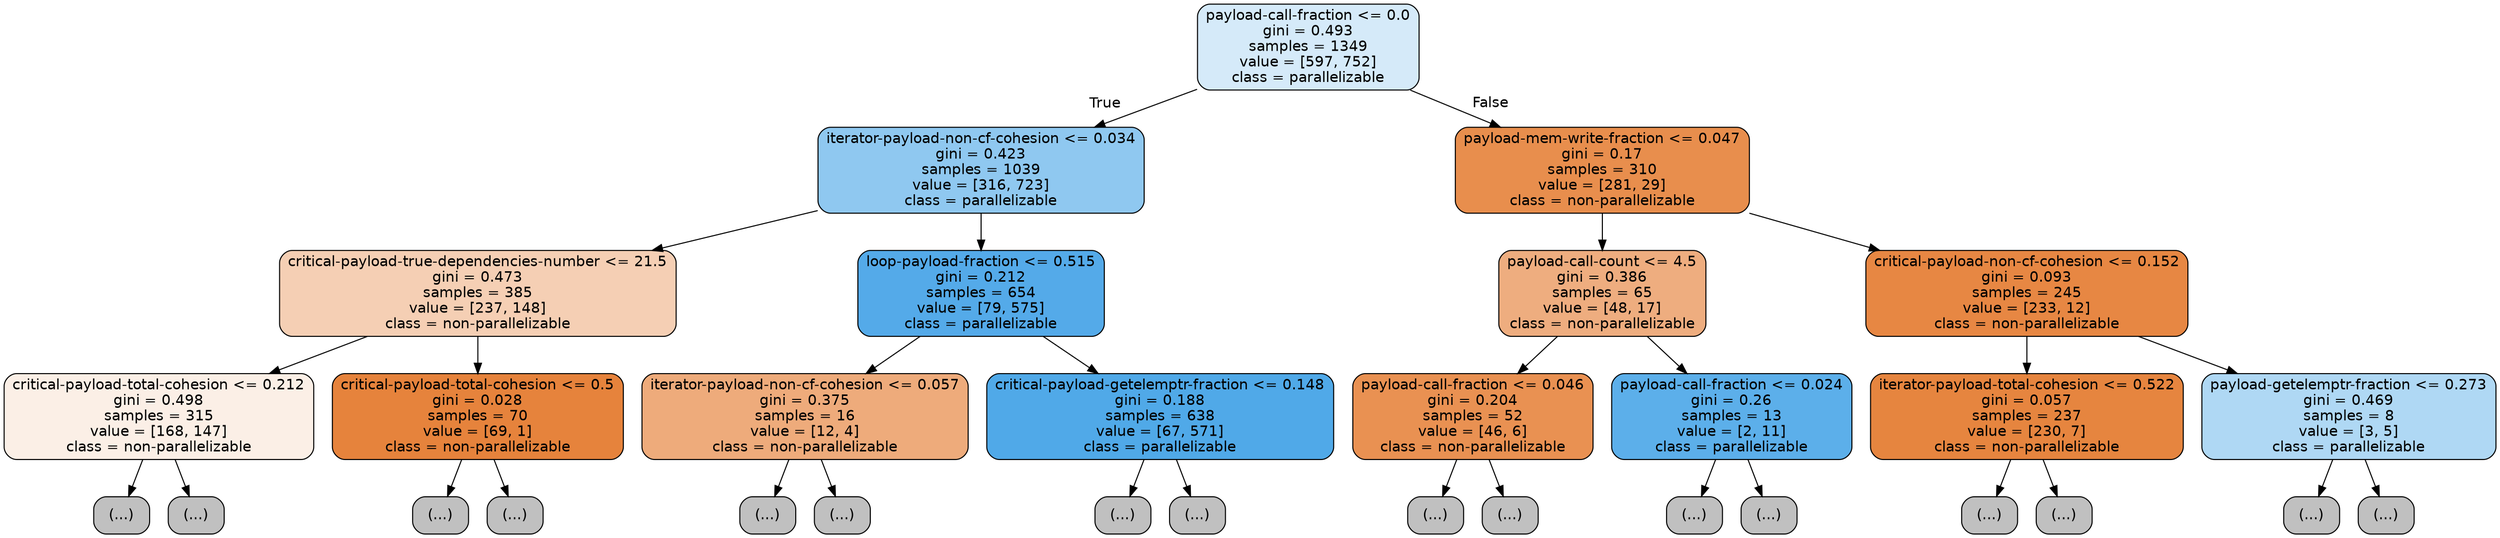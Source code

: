 digraph Tree {
node [shape=box, style="filled, rounded", color="black", fontname=helvetica] ;
edge [fontname=helvetica] ;
0 [label="payload-call-fraction <= 0.0\ngini = 0.493\nsamples = 1349\nvalue = [597, 752]\nclass = parallelizable", fillcolor="#399de535"] ;
1 [label="iterator-payload-non-cf-cohesion <= 0.034\ngini = 0.423\nsamples = 1039\nvalue = [316, 723]\nclass = parallelizable", fillcolor="#399de590"] ;
0 -> 1 [labeldistance=2.5, labelangle=45, headlabel="True"] ;
2 [label="critical-payload-true-dependencies-number <= 21.5\ngini = 0.473\nsamples = 385\nvalue = [237, 148]\nclass = non-parallelizable", fillcolor="#e5813960"] ;
1 -> 2 ;
3 [label="critical-payload-total-cohesion <= 0.212\ngini = 0.498\nsamples = 315\nvalue = [168, 147]\nclass = non-parallelizable", fillcolor="#e5813920"] ;
2 -> 3 ;
4 [label="(...)", fillcolor="#C0C0C0"] ;
3 -> 4 ;
39 [label="(...)", fillcolor="#C0C0C0"] ;
3 -> 39 ;
82 [label="critical-payload-total-cohesion <= 0.5\ngini = 0.028\nsamples = 70\nvalue = [69, 1]\nclass = non-parallelizable", fillcolor="#e58139fb"] ;
2 -> 82 ;
83 [label="(...)", fillcolor="#C0C0C0"] ;
82 -> 83 ;
84 [label="(...)", fillcolor="#C0C0C0"] ;
82 -> 84 ;
87 [label="loop-payload-fraction <= 0.515\ngini = 0.212\nsamples = 654\nvalue = [79, 575]\nclass = parallelizable", fillcolor="#399de5dc"] ;
1 -> 87 ;
88 [label="iterator-payload-non-cf-cohesion <= 0.057\ngini = 0.375\nsamples = 16\nvalue = [12, 4]\nclass = non-parallelizable", fillcolor="#e58139aa"] ;
87 -> 88 ;
89 [label="(...)", fillcolor="#C0C0C0"] ;
88 -> 89 ;
92 [label="(...)", fillcolor="#C0C0C0"] ;
88 -> 92 ;
95 [label="critical-payload-getelemptr-fraction <= 0.148\ngini = 0.188\nsamples = 638\nvalue = [67, 571]\nclass = parallelizable", fillcolor="#399de5e1"] ;
87 -> 95 ;
96 [label="(...)", fillcolor="#C0C0C0"] ;
95 -> 96 ;
185 [label="(...)", fillcolor="#C0C0C0"] ;
95 -> 185 ;
186 [label="payload-mem-write-fraction <= 0.047\ngini = 0.17\nsamples = 310\nvalue = [281, 29]\nclass = non-parallelizable", fillcolor="#e58139e5"] ;
0 -> 186 [labeldistance=2.5, labelangle=-45, headlabel="False"] ;
187 [label="payload-call-count <= 4.5\ngini = 0.386\nsamples = 65\nvalue = [48, 17]\nclass = non-parallelizable", fillcolor="#e58139a5"] ;
186 -> 187 ;
188 [label="payload-call-fraction <= 0.046\ngini = 0.204\nsamples = 52\nvalue = [46, 6]\nclass = non-parallelizable", fillcolor="#e58139de"] ;
187 -> 188 ;
189 [label="(...)", fillcolor="#C0C0C0"] ;
188 -> 189 ;
198 [label="(...)", fillcolor="#C0C0C0"] ;
188 -> 198 ;
199 [label="payload-call-fraction <= 0.024\ngini = 0.26\nsamples = 13\nvalue = [2, 11]\nclass = parallelizable", fillcolor="#399de5d1"] ;
187 -> 199 ;
200 [label="(...)", fillcolor="#C0C0C0"] ;
199 -> 200 ;
201 [label="(...)", fillcolor="#C0C0C0"] ;
199 -> 201 ;
202 [label="critical-payload-non-cf-cohesion <= 0.152\ngini = 0.093\nsamples = 245\nvalue = [233, 12]\nclass = non-parallelizable", fillcolor="#e58139f2"] ;
186 -> 202 ;
203 [label="iterator-payload-total-cohesion <= 0.522\ngini = 0.057\nsamples = 237\nvalue = [230, 7]\nclass = non-parallelizable", fillcolor="#e58139f7"] ;
202 -> 203 ;
204 [label="(...)", fillcolor="#C0C0C0"] ;
203 -> 204 ;
217 [label="(...)", fillcolor="#C0C0C0"] ;
203 -> 217 ;
220 [label="payload-getelemptr-fraction <= 0.273\ngini = 0.469\nsamples = 8\nvalue = [3, 5]\nclass = parallelizable", fillcolor="#399de566"] ;
202 -> 220 ;
221 [label="(...)", fillcolor="#C0C0C0"] ;
220 -> 221 ;
222 [label="(...)", fillcolor="#C0C0C0"] ;
220 -> 222 ;
}